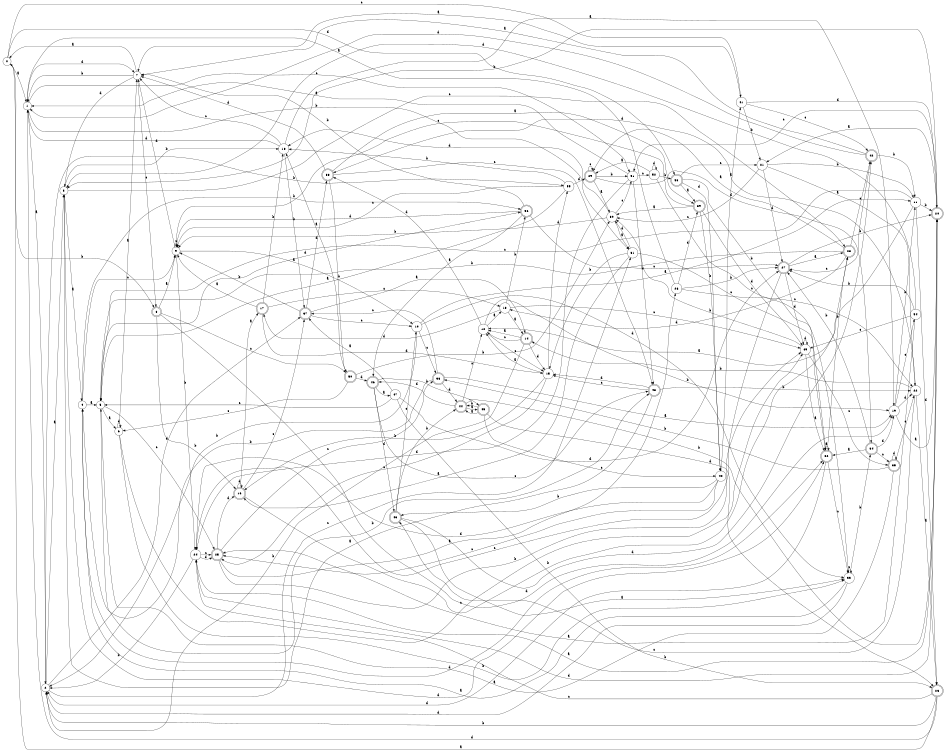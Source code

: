 digraph n46_4 {
__start0 [label="" shape="none"];

rankdir=LR;
size="8,5";

s0 [style="filled", color="black", fillcolor="white" shape="circle", label="0"];
s1 [style="filled", color="black", fillcolor="white" shape="circle", label="1"];
s2 [style="filled", color="black", fillcolor="white" shape="circle", label="2"];
s3 [style="filled", color="black", fillcolor="white" shape="circle", label="3"];
s4 [style="filled", color="black", fillcolor="white" shape="circle", label="4"];
s5 [style="filled", color="black", fillcolor="white" shape="circle", label="5"];
s6 [style="filled", color="black", fillcolor="white" shape="circle", label="6"];
s7 [style="filled", color="black", fillcolor="white" shape="circle", label="7"];
s8 [style="rounded,filled", color="black", fillcolor="white" shape="doublecircle", label="8"];
s9 [style="filled", color="black", fillcolor="white" shape="circle", label="9"];
s10 [style="filled", color="black", fillcolor="white" shape="circle", label="10"];
s11 [style="filled", color="black", fillcolor="white" shape="circle", label="11"];
s12 [style="filled", color="black", fillcolor="white" shape="circle", label="12"];
s13 [style="filled", color="black", fillcolor="white" shape="circle", label="13"];
s14 [style="rounded,filled", color="black", fillcolor="white" shape="doublecircle", label="14"];
s15 [style="filled", color="black", fillcolor="white" shape="circle", label="15"];
s16 [style="rounded,filled", color="black", fillcolor="white" shape="doublecircle", label="16"];
s17 [style="rounded,filled", color="black", fillcolor="white" shape="doublecircle", label="17"];
s18 [style="filled", color="black", fillcolor="white" shape="circle", label="18"];
s19 [style="filled", color="black", fillcolor="white" shape="circle", label="19"];
s20 [style="rounded,filled", color="black", fillcolor="white" shape="doublecircle", label="20"];
s21 [style="filled", color="black", fillcolor="white" shape="circle", label="21"];
s22 [style="filled", color="black", fillcolor="white" shape="circle", label="22"];
s23 [style="rounded,filled", color="black", fillcolor="white" shape="doublecircle", label="23"];
s24 [style="filled", color="black", fillcolor="white" shape="circle", label="24"];
s25 [style="rounded,filled", color="black", fillcolor="white" shape="doublecircle", label="25"];
s26 [style="filled", color="black", fillcolor="white" shape="circle", label="26"];
s27 [style="rounded,filled", color="black", fillcolor="white" shape="doublecircle", label="27"];
s28 [style="rounded,filled", color="black", fillcolor="white" shape="doublecircle", label="28"];
s29 [style="rounded,filled", color="black", fillcolor="white" shape="doublecircle", label="29"];
s30 [style="filled", color="black", fillcolor="white" shape="circle", label="30"];
s31 [style="filled", color="black", fillcolor="white" shape="circle", label="31"];
s32 [style="rounded,filled", color="black", fillcolor="white" shape="doublecircle", label="32"];
s33 [style="filled", color="black", fillcolor="white" shape="circle", label="33"];
s34 [style="rounded,filled", color="black", fillcolor="white" shape="doublecircle", label="34"];
s35 [style="rounded,filled", color="black", fillcolor="white" shape="doublecircle", label="35"];
s36 [style="rounded,filled", color="black", fillcolor="white" shape="doublecircle", label="36"];
s37 [style="rounded,filled", color="black", fillcolor="white" shape="doublecircle", label="37"];
s38 [style="rounded,filled", color="black", fillcolor="white" shape="doublecircle", label="38"];
s39 [style="rounded,filled", color="black", fillcolor="white" shape="doublecircle", label="39"];
s40 [style="filled", color="black", fillcolor="white" shape="circle", label="40"];
s41 [style="filled", color="black", fillcolor="white" shape="circle", label="41"];
s42 [style="rounded,filled", color="black", fillcolor="white" shape="doublecircle", label="42"];
s43 [style="rounded,filled", color="black", fillcolor="white" shape="doublecircle", label="43"];
s44 [style="rounded,filled", color="black", fillcolor="white" shape="doublecircle", label="44"];
s45 [style="rounded,filled", color="black", fillcolor="white" shape="doublecircle", label="45"];
s46 [style="rounded,filled", color="black", fillcolor="white" shape="doublecircle", label="46"];
s47 [style="filled", color="black", fillcolor="white" shape="circle", label="47"];
s48 [style="rounded,filled", color="black", fillcolor="white" shape="doublecircle", label="48"];
s49 [style="filled", color="black", fillcolor="white" shape="circle", label="49"];
s50 [style="rounded,filled", color="black", fillcolor="white" shape="doublecircle", label="50"];
s51 [style="filled", color="black", fillcolor="white" shape="circle", label="51"];
s52 [style="filled", color="black", fillcolor="white" shape="circle", label="52"];
s53 [style="rounded,filled", color="black", fillcolor="white" shape="doublecircle", label="53"];
s54 [style="filled", color="black", fillcolor="white" shape="circle", label="54"];
s55 [style="filled", color="black", fillcolor="white" shape="circle", label="55"];
s56 [style="rounded,filled", color="black", fillcolor="white" shape="doublecircle", label="56"];
s0 -> s1 [label="a"];
s0 -> s8 [label="b"];
s0 -> s41 [label="c"];
s0 -> s53 [label="d"];
s1 -> s2 [label="a"];
s1 -> s31 [label="b"];
s1 -> s51 [label="c"];
s1 -> s7 [label="d"];
s2 -> s3 [label="a"];
s2 -> s55 [label="b"];
s2 -> s31 [label="c"];
s2 -> s37 [label="d"];
s3 -> s4 [label="a"];
s3 -> s18 [label="b"];
s3 -> s28 [label="c"];
s3 -> s32 [label="d"];
s4 -> s5 [label="a"];
s4 -> s56 [label="b"];
s4 -> s9 [label="c"];
s4 -> s32 [label="d"];
s5 -> s6 [label="a"];
s5 -> s48 [label="b"];
s5 -> s25 [label="c"];
s5 -> s56 [label="d"];
s6 -> s7 [label="a"];
s6 -> s33 [label="b"];
s6 -> s49 [label="c"];
s6 -> s6 [label="d"];
s7 -> s0 [label="a"];
s7 -> s1 [label="b"];
s7 -> s8 [label="c"];
s7 -> s3 [label="d"];
s8 -> s9 [label="a"];
s8 -> s16 [label="b"];
s8 -> s50 [label="c"];
s8 -> s19 [label="d"];
s9 -> s10 [label="a"];
s9 -> s24 [label="b"];
s9 -> s9 [label="c"];
s9 -> s7 [label="d"];
s10 -> s11 [label="a"];
s10 -> s2 [label="b"];
s10 -> s36 [label="c"];
s10 -> s33 [label="d"];
s11 -> s12 [label="a"];
s11 -> s20 [label="b"];
s11 -> s5 [label="c"];
s11 -> s23 [label="d"];
s12 -> s13 [label="a"];
s12 -> s19 [label="b"];
s12 -> s15 [label="c"];
s12 -> s38 [label="d"];
s13 -> s14 [label="a"];
s13 -> s56 [label="b"];
s13 -> s49 [label="c"];
s13 -> s17 [label="d"];
s14 -> s12 [label="a"];
s14 -> s2 [label="b"];
s14 -> s12 [label="c"];
s14 -> s15 [label="d"];
s15 -> s12 [label="a"];
s15 -> s16 [label="b"];
s15 -> s25 [label="c"];
s15 -> s55 [label="d"];
s16 -> s17 [label="a"];
s16 -> s28 [label="b"];
s16 -> s37 [label="c"];
s16 -> s16 [label="d"];
s17 -> s9 [label="a"];
s17 -> s18 [label="b"];
s17 -> s13 [label="c"];
s17 -> s15 [label="d"];
s18 -> s19 [label="a"];
s18 -> s37 [label="b"];
s18 -> s7 [label="c"];
s18 -> s1 [label="d"];
s19 -> s20 [label="a"];
s19 -> s11 [label="b"];
s19 -> s54 [label="c"];
s19 -> s22 [label="d"];
s20 -> s21 [label="a"];
s20 -> s3 [label="b"];
s20 -> s51 [label="c"];
s20 -> s24 [label="d"];
s21 -> s22 [label="a"];
s21 -> s11 [label="b"];
s21 -> s30 [label="c"];
s21 -> s27 [label="d"];
s22 -> s23 [label="a"];
s22 -> s14 [label="b"];
s22 -> s43 [label="c"];
s22 -> s38 [label="d"];
s23 -> s0 [label="a"];
s23 -> s2 [label="b"];
s23 -> s24 [label="c"];
s23 -> s1 [label="d"];
s24 -> s20 [label="a"];
s24 -> s2 [label="b"];
s24 -> s25 [label="c"];
s24 -> s25 [label="d"];
s25 -> s26 [label="a"];
s25 -> s49 [label="b"];
s25 -> s36 [label="c"];
s25 -> s16 [label="d"];
s26 -> s1 [label="a"];
s26 -> s27 [label="b"];
s26 -> s22 [label="c"];
s26 -> s39 [label="d"];
s27 -> s28 [label="a"];
s27 -> s20 [label="b"];
s27 -> s24 [label="c"];
s27 -> s49 [label="d"];
s28 -> s29 [label="a"];
s28 -> s5 [label="b"];
s28 -> s42 [label="c"];
s28 -> s13 [label="d"];
s29 -> s30 [label="a"];
s29 -> s51 [label="b"];
s29 -> s29 [label="c"];
s29 -> s34 [label="d"];
s30 -> s31 [label="a"];
s30 -> s9 [label="b"];
s30 -> s51 [label="c"];
s30 -> s18 [label="d"];
s31 -> s16 [label="a"];
s31 -> s15 [label="b"];
s31 -> s32 [label="c"];
s31 -> s30 [label="d"];
s32 -> s32 [label="a"];
s32 -> s28 [label="b"];
s32 -> s33 [label="c"];
s32 -> s2 [label="d"];
s33 -> s4 [label="a"];
s33 -> s34 [label="b"];
s33 -> s33 [label="c"];
s33 -> s2 [label="d"];
s34 -> s32 [label="a"];
s34 -> s27 [label="b"];
s34 -> s35 [label="c"];
s34 -> s19 [label="d"];
s35 -> s5 [label="a"];
s35 -> s36 [label="b"];
s35 -> s22 [label="c"];
s35 -> s35 [label="d"];
s36 -> s19 [label="a"];
s36 -> s4 [label="b"];
s36 -> s37 [label="c"];
s36 -> s44 [label="d"];
s37 -> s14 [label="a"];
s37 -> s9 [label="b"];
s37 -> s10 [label="c"];
s37 -> s38 [label="d"];
s38 -> s39 [label="a"];
s38 -> s50 [label="b"];
s38 -> s48 [label="c"];
s38 -> s7 [label="d"];
s39 -> s30 [label="a"];
s39 -> s40 [label="b"];
s39 -> s9 [label="c"];
s39 -> s49 [label="d"];
s40 -> s41 [label="a"];
s40 -> s43 [label="b"];
s40 -> s25 [label="c"];
s40 -> s24 [label="d"];
s41 -> s7 [label="a"];
s41 -> s21 [label="b"];
s41 -> s42 [label="c"];
s41 -> s20 [label="d"];
s42 -> s7 [label="a"];
s42 -> s11 [label="b"];
s42 -> s27 [label="c"];
s42 -> s1 [label="d"];
s43 -> s33 [label="a"];
s43 -> s44 [label="b"];
s43 -> s10 [label="c"];
s43 -> s42 [label="d"];
s44 -> s45 [label="a"];
s44 -> s20 [label="b"];
s44 -> s12 [label="c"];
s44 -> s46 [label="d"];
s45 -> s44 [label="a"];
s45 -> s44 [label="b"];
s45 -> s40 [label="c"];
s45 -> s23 [label="d"];
s46 -> s47 [label="a"];
s46 -> s45 [label="b"];
s46 -> s48 [label="c"];
s46 -> s43 [label="d"];
s47 -> s37 [label="a"];
s47 -> s23 [label="b"];
s47 -> s5 [label="c"];
s47 -> s27 [label="d"];
s48 -> s3 [label="a"];
s48 -> s22 [label="b"];
s48 -> s15 [label="c"];
s48 -> s15 [label="d"];
s49 -> s32 [label="a"];
s49 -> s30 [label="b"];
s49 -> s35 [label="c"];
s49 -> s49 [label="d"];
s50 -> s18 [label="a"];
s50 -> s30 [label="b"];
s50 -> s6 [label="c"];
s50 -> s46 [label="d"];
s51 -> s1 [label="a"];
s51 -> s48 [label="b"];
s51 -> s52 [label="c"];
s51 -> s24 [label="d"];
s52 -> s29 [label="a"];
s52 -> s53 [label="b"];
s52 -> s33 [label="c"];
s52 -> s52 [label="d"];
s53 -> s39 [label="a"];
s53 -> s32 [label="b"];
s53 -> s21 [label="c"];
s53 -> s40 [label="d"];
s54 -> s25 [label="a"];
s54 -> s27 [label="b"];
s54 -> s49 [label="c"];
s54 -> s3 [label="d"];
s55 -> s5 [label="a"];
s55 -> s18 [label="b"];
s55 -> s9 [label="c"];
s55 -> s29 [label="d"];
s56 -> s46 [label="a"];
s56 -> s7 [label="b"];
s56 -> s27 [label="c"];
s56 -> s9 [label="d"];

}